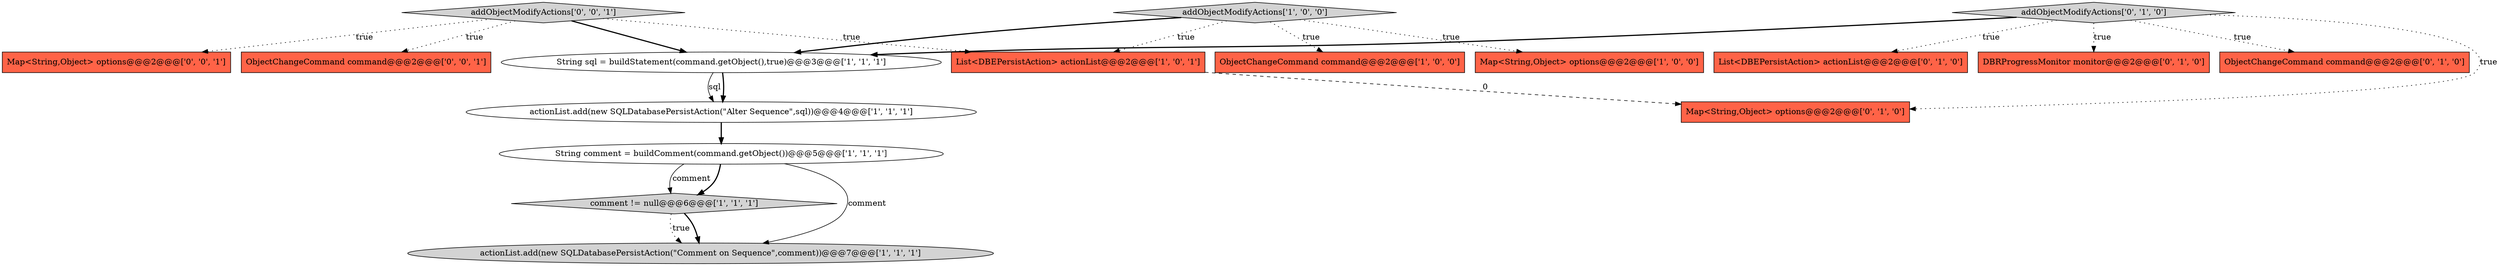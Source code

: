digraph {
3 [style = filled, label = "comment != null@@@6@@@['1', '1', '1']", fillcolor = lightgray, shape = diamond image = "AAA0AAABBB1BBB"];
8 [style = filled, label = "List<DBEPersistAction> actionList@@@2@@@['1', '0', '1']", fillcolor = tomato, shape = box image = "AAA0AAABBB1BBB"];
5 [style = filled, label = "ObjectChangeCommand command@@@2@@@['1', '0', '0']", fillcolor = tomato, shape = box image = "AAA0AAABBB1BBB"];
6 [style = filled, label = "String comment = buildComment(command.getObject())@@@5@@@['1', '1', '1']", fillcolor = white, shape = ellipse image = "AAA0AAABBB1BBB"];
10 [style = filled, label = "addObjectModifyActions['0', '1', '0']", fillcolor = lightgray, shape = diamond image = "AAA0AAABBB2BBB"];
11 [style = filled, label = "ObjectChangeCommand command@@@2@@@['0', '1', '0']", fillcolor = tomato, shape = box image = "AAA0AAABBB2BBB"];
16 [style = filled, label = "addObjectModifyActions['0', '0', '1']", fillcolor = lightgray, shape = diamond image = "AAA0AAABBB3BBB"];
15 [style = filled, label = "Map<String,Object> options@@@2@@@['0', '0', '1']", fillcolor = tomato, shape = box image = "AAA0AAABBB3BBB"];
0 [style = filled, label = "actionList.add(new SQLDatabasePersistAction(\"Comment on Sequence\",comment))@@@7@@@['1', '1', '1']", fillcolor = lightgray, shape = ellipse image = "AAA0AAABBB1BBB"];
14 [style = filled, label = "ObjectChangeCommand command@@@2@@@['0', '0', '1']", fillcolor = tomato, shape = box image = "AAA0AAABBB3BBB"];
1 [style = filled, label = "String sql = buildStatement(command.getObject(),true)@@@3@@@['1', '1', '1']", fillcolor = white, shape = ellipse image = "AAA0AAABBB1BBB"];
2 [style = filled, label = "Map<String,Object> options@@@2@@@['1', '0', '0']", fillcolor = tomato, shape = box image = "AAA0AAABBB1BBB"];
13 [style = filled, label = "Map<String,Object> options@@@2@@@['0', '1', '0']", fillcolor = tomato, shape = box image = "AAA1AAABBB2BBB"];
7 [style = filled, label = "actionList.add(new SQLDatabasePersistAction(\"Alter Sequence\",sql))@@@4@@@['1', '1', '1']", fillcolor = white, shape = ellipse image = "AAA0AAABBB1BBB"];
12 [style = filled, label = "List<DBEPersistAction> actionList@@@2@@@['0', '1', '0']", fillcolor = tomato, shape = box image = "AAA0AAABBB2BBB"];
4 [style = filled, label = "addObjectModifyActions['1', '0', '0']", fillcolor = lightgray, shape = diamond image = "AAA0AAABBB1BBB"];
9 [style = filled, label = "DBRProgressMonitor monitor@@@2@@@['0', '1', '0']", fillcolor = tomato, shape = box image = "AAA0AAABBB2BBB"];
6->3 [style = bold, label=""];
4->5 [style = dotted, label="true"];
16->8 [style = dotted, label="true"];
10->12 [style = dotted, label="true"];
4->8 [style = dotted, label="true"];
10->9 [style = dotted, label="true"];
1->7 [style = bold, label=""];
3->0 [style = bold, label=""];
8->13 [style = dashed, label="0"];
10->13 [style = dotted, label="true"];
16->1 [style = bold, label=""];
10->11 [style = dotted, label="true"];
6->3 [style = solid, label="comment"];
1->7 [style = solid, label="sql"];
16->14 [style = dotted, label="true"];
7->6 [style = bold, label=""];
3->0 [style = dotted, label="true"];
4->1 [style = bold, label=""];
6->0 [style = solid, label="comment"];
10->1 [style = bold, label=""];
4->2 [style = dotted, label="true"];
16->15 [style = dotted, label="true"];
}
